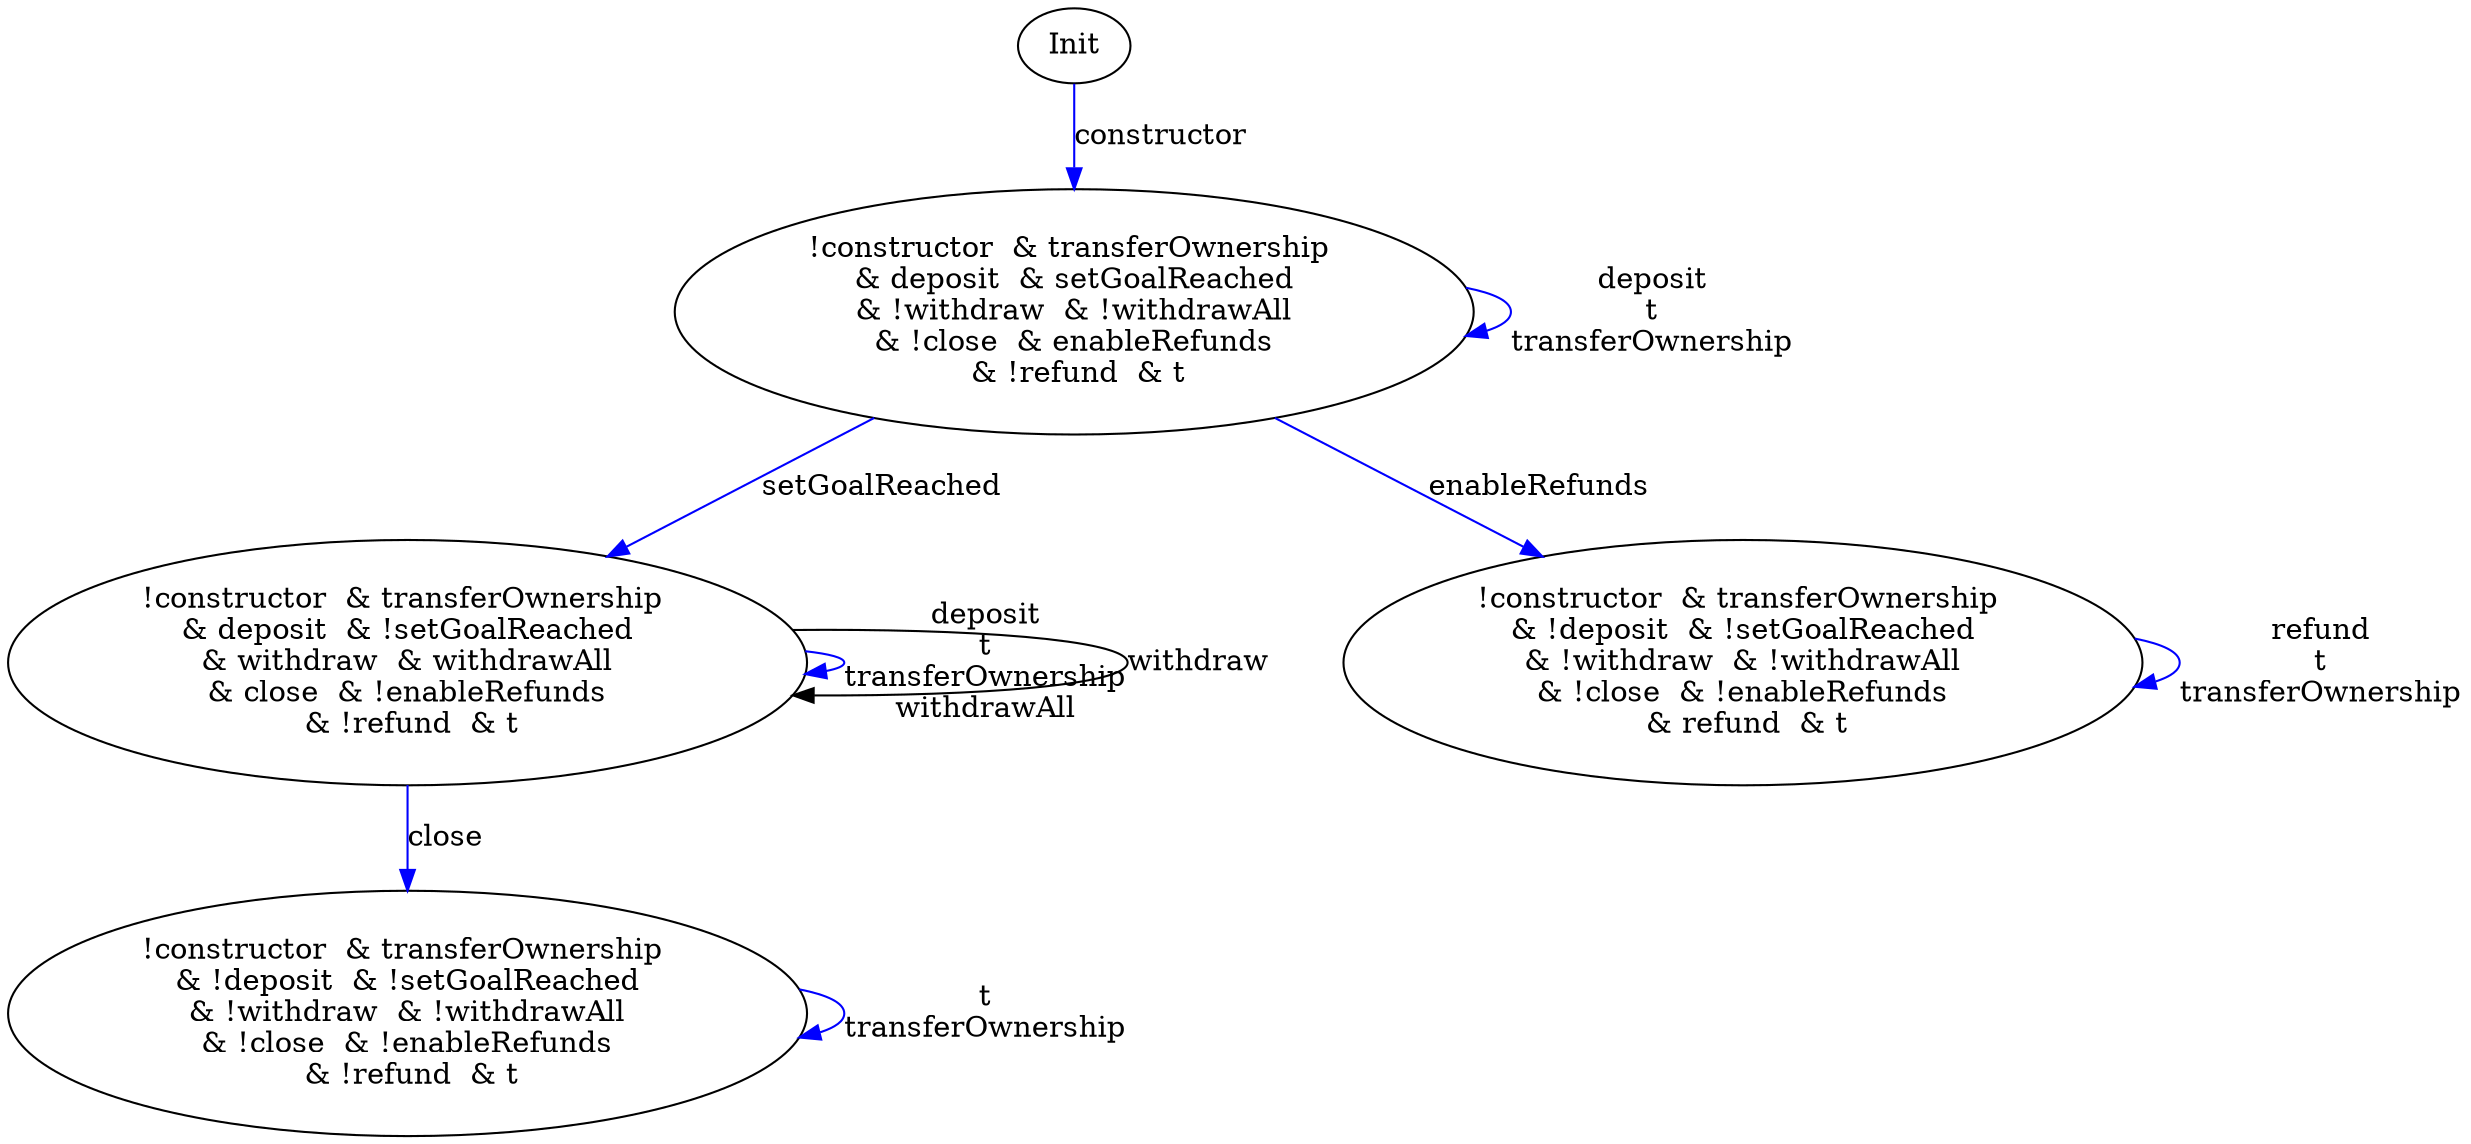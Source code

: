 digraph {
S00 [label="Init"]
S238 [label="!constructor  & transferOwnership \n & deposit  & !setGoalReached \n & withdraw  & withdrawAll \n & close  & !enableRefunds \n & !refund  & t\n"]
S499 [label="!constructor  & transferOwnership \n & deposit  & setGoalReached \n & !withdraw  & !withdrawAll \n & !close  & enableRefunds \n & !refund  & t\n"]
S905 [label="!constructor  & transferOwnership \n & !deposit  & !setGoalReached \n & !withdraw  & !withdrawAll \n & !close  & !enableRefunds \n & refund  & t\n"]
S997 [label="!constructor  & transferOwnership \n & !deposit  & !setGoalReached \n & !withdraw  & !withdrawAll \n & !close  & !enableRefunds \n & !refund  & t\n"]

S997->S997 [label="t\ntransferOwnership", style="", color="blue"]
S238->S238 [label="deposit\nt\ntransferOwnership\nwithdrawAll", style="", color="blue"]
S499->S499 [label="deposit\nt\ntransferOwnership", style="", color="blue"]
S499->S905 [label="enableRefunds", style="", color="blue"]
S238->S238 [label="withdraw", style="", color="black"]
S00->S499 [label="constructor", style="", color="blue"]
S499->S238 [label="setGoalReached", style="", color="blue"]
S238->S997 [label="close", style="", color="blue"]
S905->S905 [label="refund\nt\ntransferOwnership", style="", color="blue"]
}
